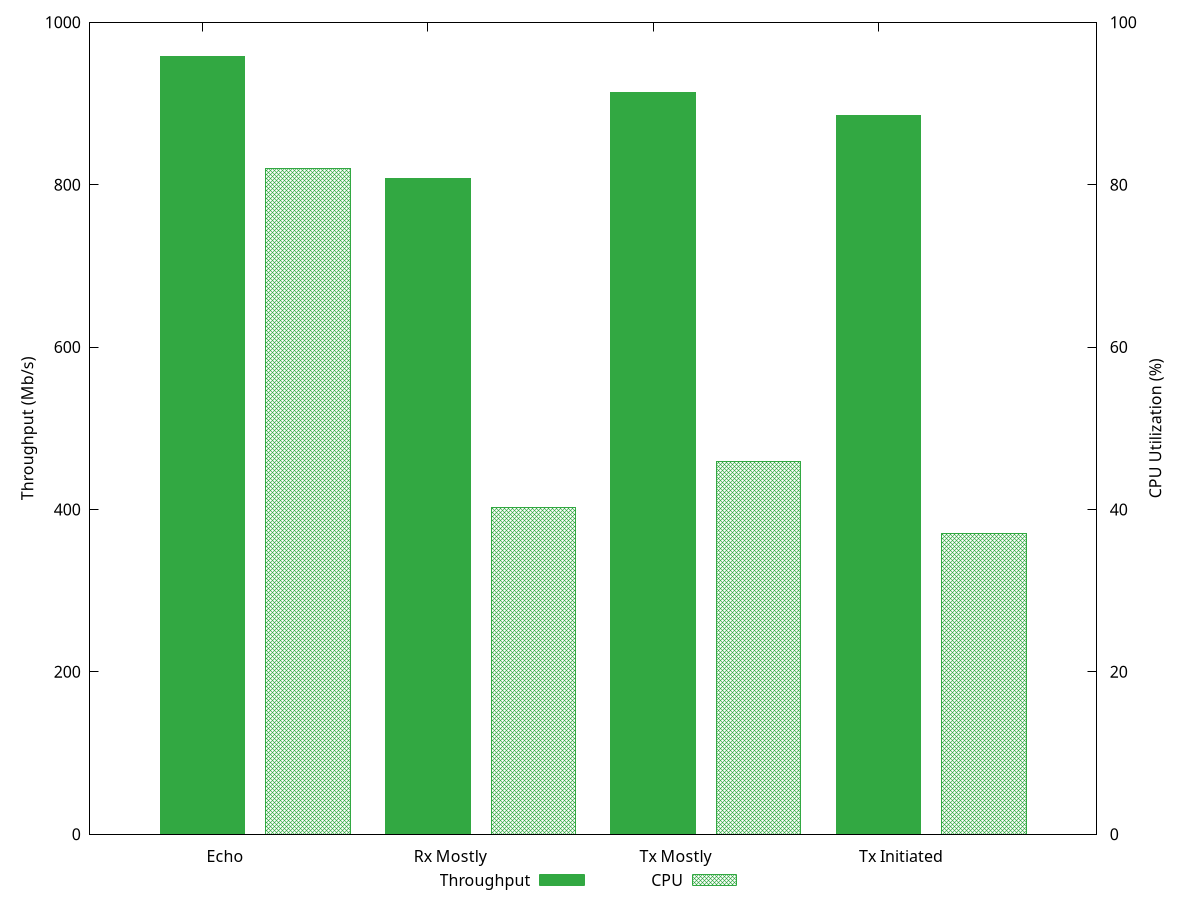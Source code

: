 set term postscript eps enhanced color size 4.5,3 font ",18"
set output "asym.eps"

set ylabel "Throughput (Mbps)"
set y2label "CPU Utilisation (%)"

unset key
reset
dx=5.
n=2
total_box_width_relative=0.75
gap_width_relative=0
d_width=(gap_width_relative+total_box_width_relative)*dx/8.
reset
set xtics offset 2.5,0 ("Echo" 0, "Rx Mostly" 1, "Tx Mostly" 2, "Tx Initiated" 3)
set yrange [0:1000]
set y2range [0:100]
set ytics nomirror
set y2tics nomirror
set y2label "CPU Utilization (%)" offset -0.7,0,0
set ylabel "Throughput (Mb/s)" offset 1,0,0
set boxwidth total_box_width_relative/n relative
set style fill solid
set key outside below 

$Data << __EOD__
"Echo" 958 82.00
"Rx Mostly" 807.627903 40.21
"Tx Mostly" 913.799619 45.84
"Tx Initiated" 885.755494 37
__EOD__


plot $Data using 0:2:xtic(1) axes x1y1 title 'Throughput' with boxes lc rgb "0x32a842",\
     $Data using ($0+d_width):3 axes x1y2 title 'CPU' with boxes lc rgb "0x32a842" fs pattern 2